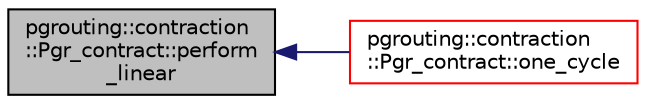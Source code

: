 digraph "pgrouting::contraction::Pgr_contract::perform_linear"
{
  edge [fontname="Helvetica",fontsize="10",labelfontname="Helvetica",labelfontsize="10"];
  node [fontname="Helvetica",fontsize="10",shape=record];
  rankdir="LR";
  Node39 [label="pgrouting::contraction\l::Pgr_contract::perform\l_linear",height=0.2,width=0.4,color="black", fillcolor="grey75", style="filled", fontcolor="black"];
  Node39 -> Node40 [dir="back",color="midnightblue",fontsize="10",style="solid",fontname="Helvetica"];
  Node40 [label="pgrouting::contraction\l::Pgr_contract::one_cycle",height=0.2,width=0.4,color="red", fillcolor="white", style="filled",URL="$classpgrouting_1_1contraction_1_1Pgr__contract.html#a8560ad7ae83b69486212cbb7cf3abd71"];
}
